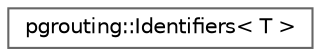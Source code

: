 digraph "Graphical Class Hierarchy"
{
 // LATEX_PDF_SIZE
  bgcolor="transparent";
  edge [fontname=Helvetica,fontsize=10,labelfontname=Helvetica,labelfontsize=10];
  node [fontname=Helvetica,fontsize=10,shape=box,height=0.2,width=0.4];
  rankdir="LR";
  Node0 [id="Node000000",label="pgrouting::Identifiers\< T \>",height=0.2,width=0.4,color="grey40", fillcolor="white", style="filled",URL="$classpgrouting_1_1Identifiers.html",tooltip=" "];
}
